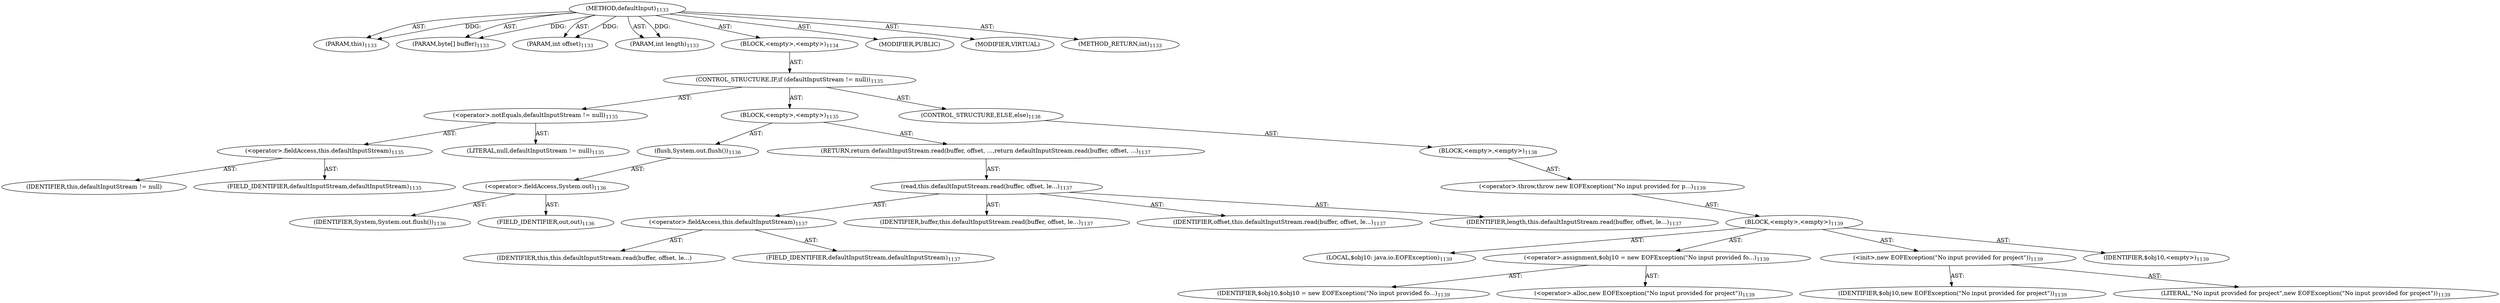 digraph "defaultInput" {  
"111669149758" [label = <(METHOD,defaultInput)<SUB>1133</SUB>> ]
"115964117127" [label = <(PARAM,this)<SUB>1133</SUB>> ]
"115964117128" [label = <(PARAM,byte[] buffer)<SUB>1133</SUB>> ]
"115964117129" [label = <(PARAM,int offset)<SUB>1133</SUB>> ]
"115964117130" [label = <(PARAM,int length)<SUB>1133</SUB>> ]
"25769803873" [label = <(BLOCK,&lt;empty&gt;,&lt;empty&gt;)<SUB>1134</SUB>> ]
"47244640281" [label = <(CONTROL_STRUCTURE,IF,if (defaultInputStream != null))<SUB>1135</SUB>> ]
"30064771420" [label = <(&lt;operator&gt;.notEquals,defaultInputStream != null)<SUB>1135</SUB>> ]
"30064771421" [label = <(&lt;operator&gt;.fieldAccess,this.defaultInputStream)<SUB>1135</SUB>> ]
"68719477113" [label = <(IDENTIFIER,this,defaultInputStream != null)> ]
"55834574919" [label = <(FIELD_IDENTIFIER,defaultInputStream,defaultInputStream)<SUB>1135</SUB>> ]
"90194313266" [label = <(LITERAL,null,defaultInputStream != null)<SUB>1135</SUB>> ]
"25769803874" [label = <(BLOCK,&lt;empty&gt;,&lt;empty&gt;)<SUB>1135</SUB>> ]
"30064771422" [label = <(flush,System.out.flush())<SUB>1136</SUB>> ]
"30064771423" [label = <(&lt;operator&gt;.fieldAccess,System.out)<SUB>1136</SUB>> ]
"68719477114" [label = <(IDENTIFIER,System,System.out.flush())<SUB>1136</SUB>> ]
"55834574920" [label = <(FIELD_IDENTIFIER,out,out)<SUB>1136</SUB>> ]
"146028888089" [label = <(RETURN,return defaultInputStream.read(buffer, offset, ...,return defaultInputStream.read(buffer, offset, ...)<SUB>1137</SUB>> ]
"30064771424" [label = <(read,this.defaultInputStream.read(buffer, offset, le...)<SUB>1137</SUB>> ]
"30064771425" [label = <(&lt;operator&gt;.fieldAccess,this.defaultInputStream)<SUB>1137</SUB>> ]
"68719477115" [label = <(IDENTIFIER,this,this.defaultInputStream.read(buffer, offset, le...)> ]
"55834574921" [label = <(FIELD_IDENTIFIER,defaultInputStream,defaultInputStream)<SUB>1137</SUB>> ]
"68719477116" [label = <(IDENTIFIER,buffer,this.defaultInputStream.read(buffer, offset, le...)<SUB>1137</SUB>> ]
"68719477117" [label = <(IDENTIFIER,offset,this.defaultInputStream.read(buffer, offset, le...)<SUB>1137</SUB>> ]
"68719477118" [label = <(IDENTIFIER,length,this.defaultInputStream.read(buffer, offset, le...)<SUB>1137</SUB>> ]
"47244640282" [label = <(CONTROL_STRUCTURE,ELSE,else)<SUB>1138</SUB>> ]
"25769803875" [label = <(BLOCK,&lt;empty&gt;,&lt;empty&gt;)<SUB>1138</SUB>> ]
"30064771426" [label = <(&lt;operator&gt;.throw,throw new EOFException(&quot;No input provided for p...)<SUB>1139</SUB>> ]
"25769803876" [label = <(BLOCK,&lt;empty&gt;,&lt;empty&gt;)<SUB>1139</SUB>> ]
"94489280549" [label = <(LOCAL,$obj10: java.io.EOFException)<SUB>1139</SUB>> ]
"30064771427" [label = <(&lt;operator&gt;.assignment,$obj10 = new EOFException(&quot;No input provided fo...)<SUB>1139</SUB>> ]
"68719477119" [label = <(IDENTIFIER,$obj10,$obj10 = new EOFException(&quot;No input provided fo...)<SUB>1139</SUB>> ]
"30064771428" [label = <(&lt;operator&gt;.alloc,new EOFException(&quot;No input provided for project&quot;))<SUB>1139</SUB>> ]
"30064771429" [label = <(&lt;init&gt;,new EOFException(&quot;No input provided for project&quot;))<SUB>1139</SUB>> ]
"68719477120" [label = <(IDENTIFIER,$obj10,new EOFException(&quot;No input provided for project&quot;))<SUB>1139</SUB>> ]
"90194313267" [label = <(LITERAL,&quot;No input provided for project&quot;,new EOFException(&quot;No input provided for project&quot;))<SUB>1139</SUB>> ]
"68719477121" [label = <(IDENTIFIER,$obj10,&lt;empty&gt;)<SUB>1139</SUB>> ]
"133143986347" [label = <(MODIFIER,PUBLIC)> ]
"133143986348" [label = <(MODIFIER,VIRTUAL)> ]
"128849018942" [label = <(METHOD_RETURN,int)<SUB>1133</SUB>> ]
  "111669149758" -> "115964117127"  [ label = "AST: "] 
  "111669149758" -> "115964117128"  [ label = "AST: "] 
  "111669149758" -> "115964117129"  [ label = "AST: "] 
  "111669149758" -> "115964117130"  [ label = "AST: "] 
  "111669149758" -> "25769803873"  [ label = "AST: "] 
  "111669149758" -> "133143986347"  [ label = "AST: "] 
  "111669149758" -> "133143986348"  [ label = "AST: "] 
  "111669149758" -> "128849018942"  [ label = "AST: "] 
  "25769803873" -> "47244640281"  [ label = "AST: "] 
  "47244640281" -> "30064771420"  [ label = "AST: "] 
  "47244640281" -> "25769803874"  [ label = "AST: "] 
  "47244640281" -> "47244640282"  [ label = "AST: "] 
  "30064771420" -> "30064771421"  [ label = "AST: "] 
  "30064771420" -> "90194313266"  [ label = "AST: "] 
  "30064771421" -> "68719477113"  [ label = "AST: "] 
  "30064771421" -> "55834574919"  [ label = "AST: "] 
  "25769803874" -> "30064771422"  [ label = "AST: "] 
  "25769803874" -> "146028888089"  [ label = "AST: "] 
  "30064771422" -> "30064771423"  [ label = "AST: "] 
  "30064771423" -> "68719477114"  [ label = "AST: "] 
  "30064771423" -> "55834574920"  [ label = "AST: "] 
  "146028888089" -> "30064771424"  [ label = "AST: "] 
  "30064771424" -> "30064771425"  [ label = "AST: "] 
  "30064771424" -> "68719477116"  [ label = "AST: "] 
  "30064771424" -> "68719477117"  [ label = "AST: "] 
  "30064771424" -> "68719477118"  [ label = "AST: "] 
  "30064771425" -> "68719477115"  [ label = "AST: "] 
  "30064771425" -> "55834574921"  [ label = "AST: "] 
  "47244640282" -> "25769803875"  [ label = "AST: "] 
  "25769803875" -> "30064771426"  [ label = "AST: "] 
  "30064771426" -> "25769803876"  [ label = "AST: "] 
  "25769803876" -> "94489280549"  [ label = "AST: "] 
  "25769803876" -> "30064771427"  [ label = "AST: "] 
  "25769803876" -> "30064771429"  [ label = "AST: "] 
  "25769803876" -> "68719477121"  [ label = "AST: "] 
  "30064771427" -> "68719477119"  [ label = "AST: "] 
  "30064771427" -> "30064771428"  [ label = "AST: "] 
  "30064771429" -> "68719477120"  [ label = "AST: "] 
  "30064771429" -> "90194313267"  [ label = "AST: "] 
  "111669149758" -> "115964117127"  [ label = "DDG: "] 
  "111669149758" -> "115964117128"  [ label = "DDG: "] 
  "111669149758" -> "115964117129"  [ label = "DDG: "] 
  "111669149758" -> "115964117130"  [ label = "DDG: "] 
}
